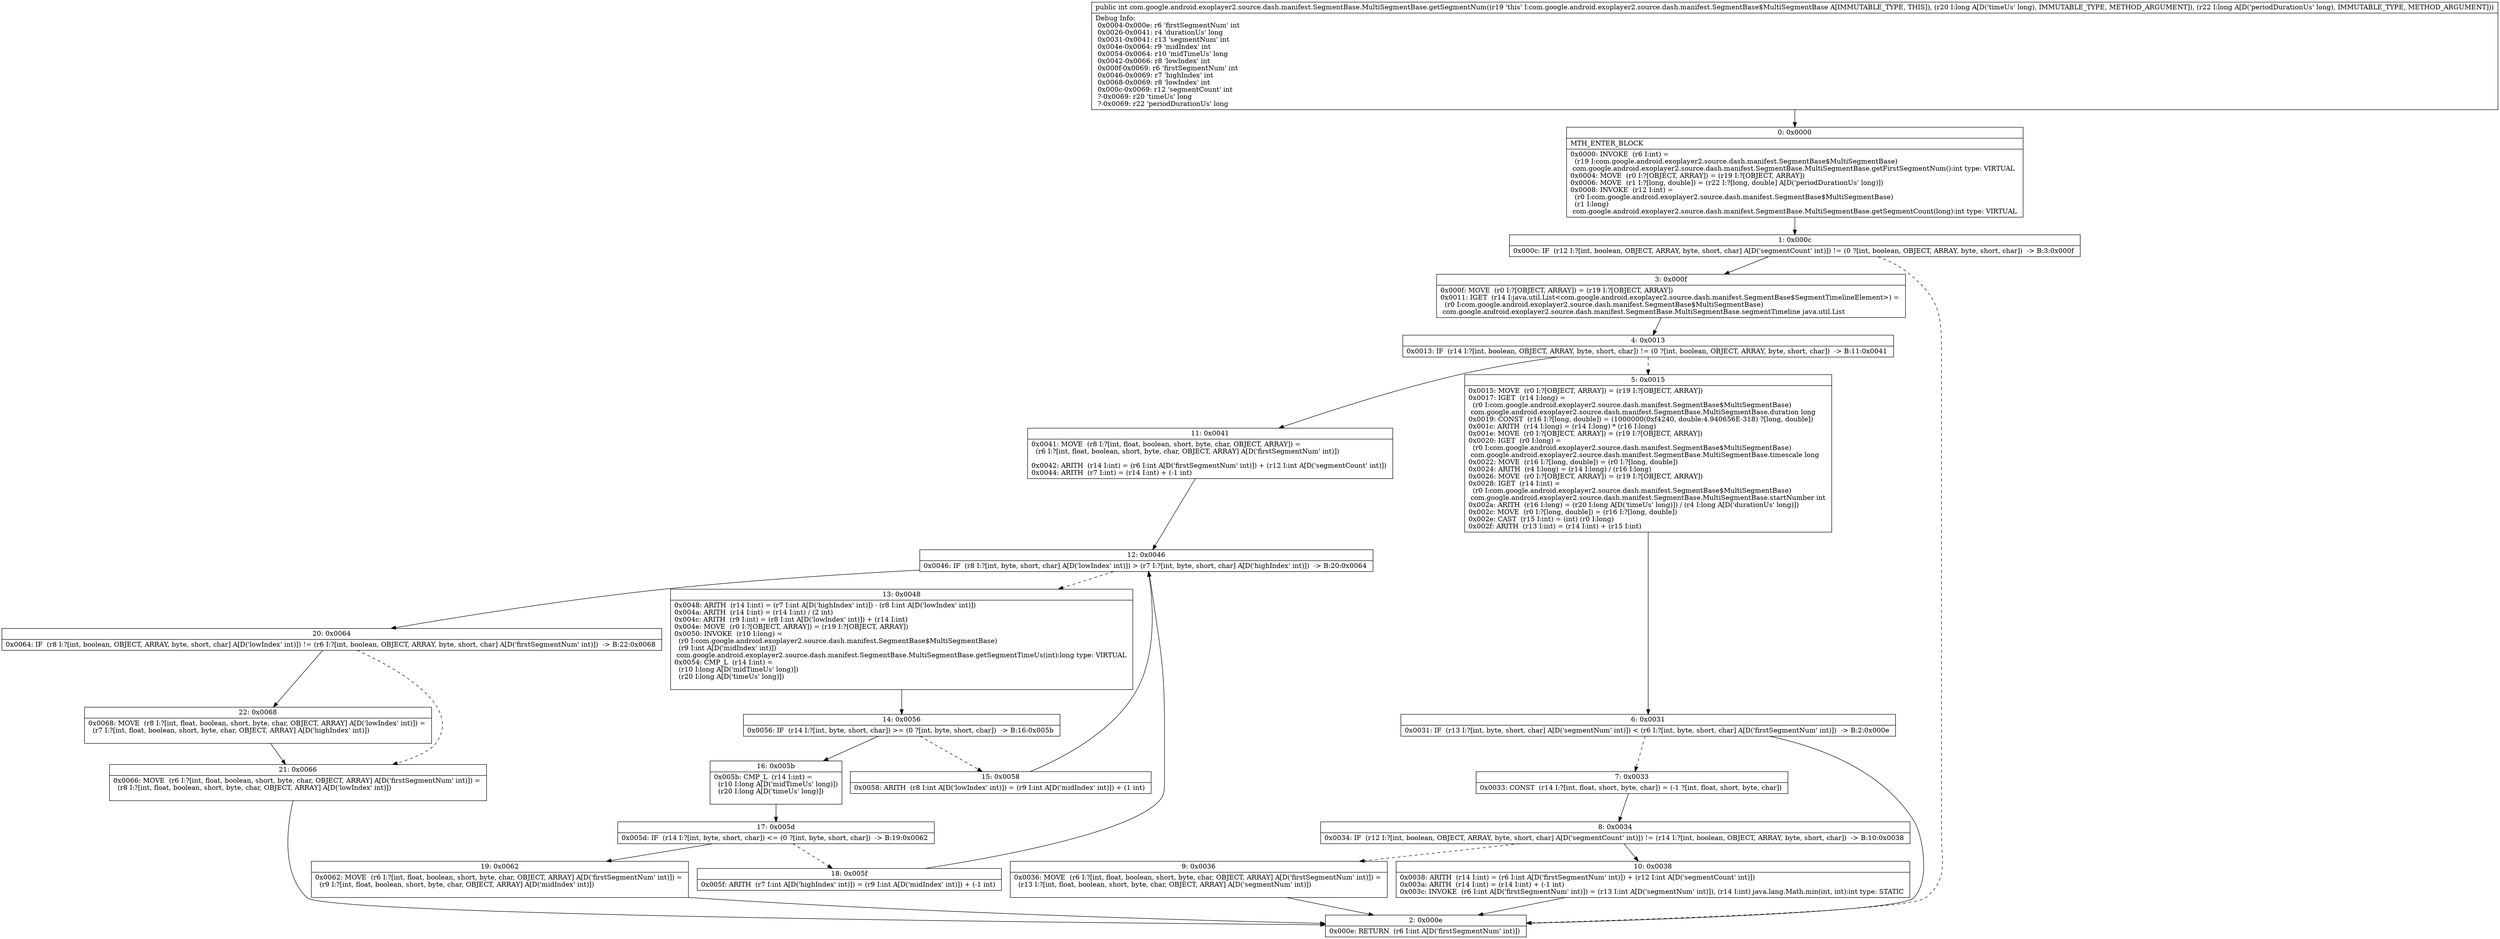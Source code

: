 digraph "CFG forcom.google.android.exoplayer2.source.dash.manifest.SegmentBase.MultiSegmentBase.getSegmentNum(JJ)I" {
Node_0 [shape=record,label="{0\:\ 0x0000|MTH_ENTER_BLOCK\l|0x0000: INVOKE  (r6 I:int) = \l  (r19 I:com.google.android.exoplayer2.source.dash.manifest.SegmentBase$MultiSegmentBase)\l com.google.android.exoplayer2.source.dash.manifest.SegmentBase.MultiSegmentBase.getFirstSegmentNum():int type: VIRTUAL \l0x0004: MOVE  (r0 I:?[OBJECT, ARRAY]) = (r19 I:?[OBJECT, ARRAY]) \l0x0006: MOVE  (r1 I:?[long, double]) = (r22 I:?[long, double] A[D('periodDurationUs' long)]) \l0x0008: INVOKE  (r12 I:int) = \l  (r0 I:com.google.android.exoplayer2.source.dash.manifest.SegmentBase$MultiSegmentBase)\l  (r1 I:long)\l com.google.android.exoplayer2.source.dash.manifest.SegmentBase.MultiSegmentBase.getSegmentCount(long):int type: VIRTUAL \l}"];
Node_1 [shape=record,label="{1\:\ 0x000c|0x000c: IF  (r12 I:?[int, boolean, OBJECT, ARRAY, byte, short, char] A[D('segmentCount' int)]) != (0 ?[int, boolean, OBJECT, ARRAY, byte, short, char])  \-\> B:3:0x000f \l}"];
Node_2 [shape=record,label="{2\:\ 0x000e|0x000e: RETURN  (r6 I:int A[D('firstSegmentNum' int)]) \l}"];
Node_3 [shape=record,label="{3\:\ 0x000f|0x000f: MOVE  (r0 I:?[OBJECT, ARRAY]) = (r19 I:?[OBJECT, ARRAY]) \l0x0011: IGET  (r14 I:java.util.List\<com.google.android.exoplayer2.source.dash.manifest.SegmentBase$SegmentTimelineElement\>) = \l  (r0 I:com.google.android.exoplayer2.source.dash.manifest.SegmentBase$MultiSegmentBase)\l com.google.android.exoplayer2.source.dash.manifest.SegmentBase.MultiSegmentBase.segmentTimeline java.util.List \l}"];
Node_4 [shape=record,label="{4\:\ 0x0013|0x0013: IF  (r14 I:?[int, boolean, OBJECT, ARRAY, byte, short, char]) != (0 ?[int, boolean, OBJECT, ARRAY, byte, short, char])  \-\> B:11:0x0041 \l}"];
Node_5 [shape=record,label="{5\:\ 0x0015|0x0015: MOVE  (r0 I:?[OBJECT, ARRAY]) = (r19 I:?[OBJECT, ARRAY]) \l0x0017: IGET  (r14 I:long) = \l  (r0 I:com.google.android.exoplayer2.source.dash.manifest.SegmentBase$MultiSegmentBase)\l com.google.android.exoplayer2.source.dash.manifest.SegmentBase.MultiSegmentBase.duration long \l0x0019: CONST  (r16 I:?[long, double]) = (1000000(0xf4240, double:4.940656E\-318) ?[long, double]) \l0x001c: ARITH  (r14 I:long) = (r14 I:long) * (r16 I:long) \l0x001e: MOVE  (r0 I:?[OBJECT, ARRAY]) = (r19 I:?[OBJECT, ARRAY]) \l0x0020: IGET  (r0 I:long) = \l  (r0 I:com.google.android.exoplayer2.source.dash.manifest.SegmentBase$MultiSegmentBase)\l com.google.android.exoplayer2.source.dash.manifest.SegmentBase.MultiSegmentBase.timescale long \l0x0022: MOVE  (r16 I:?[long, double]) = (r0 I:?[long, double]) \l0x0024: ARITH  (r4 I:long) = (r14 I:long) \/ (r16 I:long) \l0x0026: MOVE  (r0 I:?[OBJECT, ARRAY]) = (r19 I:?[OBJECT, ARRAY]) \l0x0028: IGET  (r14 I:int) = \l  (r0 I:com.google.android.exoplayer2.source.dash.manifest.SegmentBase$MultiSegmentBase)\l com.google.android.exoplayer2.source.dash.manifest.SegmentBase.MultiSegmentBase.startNumber int \l0x002a: ARITH  (r16 I:long) = (r20 I:long A[D('timeUs' long)]) \/ (r4 I:long A[D('durationUs' long)]) \l0x002c: MOVE  (r0 I:?[long, double]) = (r16 I:?[long, double]) \l0x002e: CAST  (r15 I:int) = (int) (r0 I:long) \l0x002f: ARITH  (r13 I:int) = (r14 I:int) + (r15 I:int) \l}"];
Node_6 [shape=record,label="{6\:\ 0x0031|0x0031: IF  (r13 I:?[int, byte, short, char] A[D('segmentNum' int)]) \< (r6 I:?[int, byte, short, char] A[D('firstSegmentNum' int)])  \-\> B:2:0x000e \l}"];
Node_7 [shape=record,label="{7\:\ 0x0033|0x0033: CONST  (r14 I:?[int, float, short, byte, char]) = (\-1 ?[int, float, short, byte, char]) \l}"];
Node_8 [shape=record,label="{8\:\ 0x0034|0x0034: IF  (r12 I:?[int, boolean, OBJECT, ARRAY, byte, short, char] A[D('segmentCount' int)]) != (r14 I:?[int, boolean, OBJECT, ARRAY, byte, short, char])  \-\> B:10:0x0038 \l}"];
Node_9 [shape=record,label="{9\:\ 0x0036|0x0036: MOVE  (r6 I:?[int, float, boolean, short, byte, char, OBJECT, ARRAY] A[D('firstSegmentNum' int)]) = \l  (r13 I:?[int, float, boolean, short, byte, char, OBJECT, ARRAY] A[D('segmentNum' int)])\l \l}"];
Node_10 [shape=record,label="{10\:\ 0x0038|0x0038: ARITH  (r14 I:int) = (r6 I:int A[D('firstSegmentNum' int)]) + (r12 I:int A[D('segmentCount' int)]) \l0x003a: ARITH  (r14 I:int) = (r14 I:int) + (\-1 int) \l0x003c: INVOKE  (r6 I:int A[D('firstSegmentNum' int)]) = (r13 I:int A[D('segmentNum' int)]), (r14 I:int) java.lang.Math.min(int, int):int type: STATIC \l}"];
Node_11 [shape=record,label="{11\:\ 0x0041|0x0041: MOVE  (r8 I:?[int, float, boolean, short, byte, char, OBJECT, ARRAY]) = \l  (r6 I:?[int, float, boolean, short, byte, char, OBJECT, ARRAY] A[D('firstSegmentNum' int)])\l \l0x0042: ARITH  (r14 I:int) = (r6 I:int A[D('firstSegmentNum' int)]) + (r12 I:int A[D('segmentCount' int)]) \l0x0044: ARITH  (r7 I:int) = (r14 I:int) + (\-1 int) \l}"];
Node_12 [shape=record,label="{12\:\ 0x0046|0x0046: IF  (r8 I:?[int, byte, short, char] A[D('lowIndex' int)]) \> (r7 I:?[int, byte, short, char] A[D('highIndex' int)])  \-\> B:20:0x0064 \l}"];
Node_13 [shape=record,label="{13\:\ 0x0048|0x0048: ARITH  (r14 I:int) = (r7 I:int A[D('highIndex' int)]) \- (r8 I:int A[D('lowIndex' int)]) \l0x004a: ARITH  (r14 I:int) = (r14 I:int) \/ (2 int) \l0x004c: ARITH  (r9 I:int) = (r8 I:int A[D('lowIndex' int)]) + (r14 I:int) \l0x004e: MOVE  (r0 I:?[OBJECT, ARRAY]) = (r19 I:?[OBJECT, ARRAY]) \l0x0050: INVOKE  (r10 I:long) = \l  (r0 I:com.google.android.exoplayer2.source.dash.manifest.SegmentBase$MultiSegmentBase)\l  (r9 I:int A[D('midIndex' int)])\l com.google.android.exoplayer2.source.dash.manifest.SegmentBase.MultiSegmentBase.getSegmentTimeUs(int):long type: VIRTUAL \l0x0054: CMP_L  (r14 I:int) = \l  (r10 I:long A[D('midTimeUs' long)])\l  (r20 I:long A[D('timeUs' long)])\l \l}"];
Node_14 [shape=record,label="{14\:\ 0x0056|0x0056: IF  (r14 I:?[int, byte, short, char]) \>= (0 ?[int, byte, short, char])  \-\> B:16:0x005b \l}"];
Node_15 [shape=record,label="{15\:\ 0x0058|0x0058: ARITH  (r8 I:int A[D('lowIndex' int)]) = (r9 I:int A[D('midIndex' int)]) + (1 int) \l}"];
Node_16 [shape=record,label="{16\:\ 0x005b|0x005b: CMP_L  (r14 I:int) = \l  (r10 I:long A[D('midTimeUs' long)])\l  (r20 I:long A[D('timeUs' long)])\l \l}"];
Node_17 [shape=record,label="{17\:\ 0x005d|0x005d: IF  (r14 I:?[int, byte, short, char]) \<= (0 ?[int, byte, short, char])  \-\> B:19:0x0062 \l}"];
Node_18 [shape=record,label="{18\:\ 0x005f|0x005f: ARITH  (r7 I:int A[D('highIndex' int)]) = (r9 I:int A[D('midIndex' int)]) + (\-1 int) \l}"];
Node_19 [shape=record,label="{19\:\ 0x0062|0x0062: MOVE  (r6 I:?[int, float, boolean, short, byte, char, OBJECT, ARRAY] A[D('firstSegmentNum' int)]) = \l  (r9 I:?[int, float, boolean, short, byte, char, OBJECT, ARRAY] A[D('midIndex' int)])\l \l}"];
Node_20 [shape=record,label="{20\:\ 0x0064|0x0064: IF  (r8 I:?[int, boolean, OBJECT, ARRAY, byte, short, char] A[D('lowIndex' int)]) != (r6 I:?[int, boolean, OBJECT, ARRAY, byte, short, char] A[D('firstSegmentNum' int)])  \-\> B:22:0x0068 \l}"];
Node_21 [shape=record,label="{21\:\ 0x0066|0x0066: MOVE  (r6 I:?[int, float, boolean, short, byte, char, OBJECT, ARRAY] A[D('firstSegmentNum' int)]) = \l  (r8 I:?[int, float, boolean, short, byte, char, OBJECT, ARRAY] A[D('lowIndex' int)])\l \l}"];
Node_22 [shape=record,label="{22\:\ 0x0068|0x0068: MOVE  (r8 I:?[int, float, boolean, short, byte, char, OBJECT, ARRAY] A[D('lowIndex' int)]) = \l  (r7 I:?[int, float, boolean, short, byte, char, OBJECT, ARRAY] A[D('highIndex' int)])\l \l}"];
MethodNode[shape=record,label="{public int com.google.android.exoplayer2.source.dash.manifest.SegmentBase.MultiSegmentBase.getSegmentNum((r19 'this' I:com.google.android.exoplayer2.source.dash.manifest.SegmentBase$MultiSegmentBase A[IMMUTABLE_TYPE, THIS]), (r20 I:long A[D('timeUs' long), IMMUTABLE_TYPE, METHOD_ARGUMENT]), (r22 I:long A[D('periodDurationUs' long), IMMUTABLE_TYPE, METHOD_ARGUMENT]))  | Debug Info:\l  0x0004\-0x000e: r6 'firstSegmentNum' int\l  0x0026\-0x0041: r4 'durationUs' long\l  0x0031\-0x0041: r13 'segmentNum' int\l  0x004e\-0x0064: r9 'midIndex' int\l  0x0054\-0x0064: r10 'midTimeUs' long\l  0x0042\-0x0066: r8 'lowIndex' int\l  0x000f\-0x0069: r6 'firstSegmentNum' int\l  0x0046\-0x0069: r7 'highIndex' int\l  0x0068\-0x0069: r8 'lowIndex' int\l  0x000c\-0x0069: r12 'segmentCount' int\l  ?\-0x0069: r20 'timeUs' long\l  ?\-0x0069: r22 'periodDurationUs' long\l}"];
MethodNode -> Node_0;
Node_0 -> Node_1;
Node_1 -> Node_2[style=dashed];
Node_1 -> Node_3;
Node_3 -> Node_4;
Node_4 -> Node_5[style=dashed];
Node_4 -> Node_11;
Node_5 -> Node_6;
Node_6 -> Node_2;
Node_6 -> Node_7[style=dashed];
Node_7 -> Node_8;
Node_8 -> Node_9[style=dashed];
Node_8 -> Node_10;
Node_9 -> Node_2;
Node_10 -> Node_2;
Node_11 -> Node_12;
Node_12 -> Node_13[style=dashed];
Node_12 -> Node_20;
Node_13 -> Node_14;
Node_14 -> Node_15[style=dashed];
Node_14 -> Node_16;
Node_15 -> Node_12;
Node_16 -> Node_17;
Node_17 -> Node_18[style=dashed];
Node_17 -> Node_19;
Node_18 -> Node_12;
Node_19 -> Node_2;
Node_20 -> Node_21[style=dashed];
Node_20 -> Node_22;
Node_21 -> Node_2;
Node_22 -> Node_21;
}

